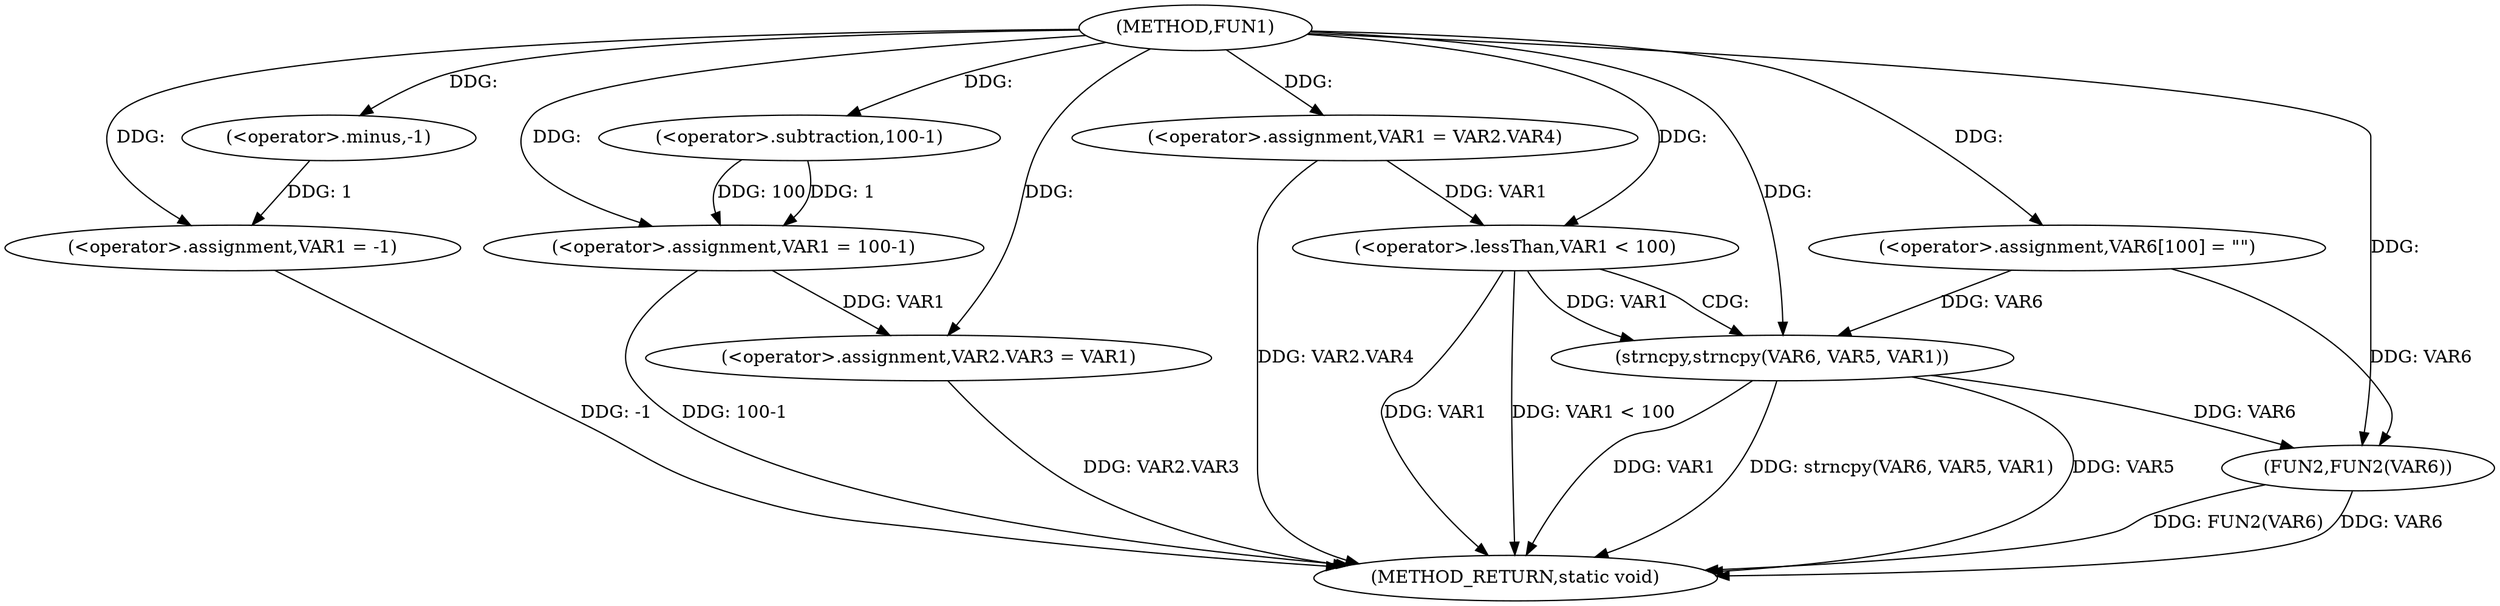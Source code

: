 digraph FUN1 {  
"1000100" [label = "(METHOD,FUN1)" ]
"1000142" [label = "(METHOD_RETURN,static void)" ]
"1000104" [label = "(<operator>.assignment,VAR1 = -1)" ]
"1000106" [label = "(<operator>.minus,-1)" ]
"1000108" [label = "(<operator>.assignment,VAR1 = 100-1)" ]
"1000110" [label = "(<operator>.subtraction,100-1)" ]
"1000113" [label = "(<operator>.assignment,VAR2.VAR3 = VAR1)" ]
"1000120" [label = "(<operator>.assignment,VAR1 = VAR2.VAR4)" ]
"1000128" [label = "(<operator>.assignment,VAR6[100] = \"\")" ]
"1000132" [label = "(<operator>.lessThan,VAR1 < 100)" ]
"1000136" [label = "(strncpy,strncpy(VAR6, VAR5, VAR1))" ]
"1000140" [label = "(FUN2,FUN2(VAR6))" ]
  "1000113" -> "1000142"  [ label = "DDG: VAR2.VAR3"] 
  "1000140" -> "1000142"  [ label = "DDG: FUN2(VAR6)"] 
  "1000132" -> "1000142"  [ label = "DDG: VAR1"] 
  "1000104" -> "1000142"  [ label = "DDG: -1"] 
  "1000132" -> "1000142"  [ label = "DDG: VAR1 < 100"] 
  "1000140" -> "1000142"  [ label = "DDG: VAR6"] 
  "1000136" -> "1000142"  [ label = "DDG: VAR1"] 
  "1000108" -> "1000142"  [ label = "DDG: 100-1"] 
  "1000136" -> "1000142"  [ label = "DDG: strncpy(VAR6, VAR5, VAR1)"] 
  "1000120" -> "1000142"  [ label = "DDG: VAR2.VAR4"] 
  "1000136" -> "1000142"  [ label = "DDG: VAR5"] 
  "1000106" -> "1000104"  [ label = "DDG: 1"] 
  "1000100" -> "1000104"  [ label = "DDG: "] 
  "1000100" -> "1000106"  [ label = "DDG: "] 
  "1000110" -> "1000108"  [ label = "DDG: 100"] 
  "1000110" -> "1000108"  [ label = "DDG: 1"] 
  "1000100" -> "1000108"  [ label = "DDG: "] 
  "1000100" -> "1000110"  [ label = "DDG: "] 
  "1000108" -> "1000113"  [ label = "DDG: VAR1"] 
  "1000100" -> "1000113"  [ label = "DDG: "] 
  "1000100" -> "1000120"  [ label = "DDG: "] 
  "1000100" -> "1000128"  [ label = "DDG: "] 
  "1000120" -> "1000132"  [ label = "DDG: VAR1"] 
  "1000100" -> "1000132"  [ label = "DDG: "] 
  "1000128" -> "1000136"  [ label = "DDG: VAR6"] 
  "1000100" -> "1000136"  [ label = "DDG: "] 
  "1000132" -> "1000136"  [ label = "DDG: VAR1"] 
  "1000128" -> "1000140"  [ label = "DDG: VAR6"] 
  "1000136" -> "1000140"  [ label = "DDG: VAR6"] 
  "1000100" -> "1000140"  [ label = "DDG: "] 
  "1000132" -> "1000136"  [ label = "CDG: "] 
}
